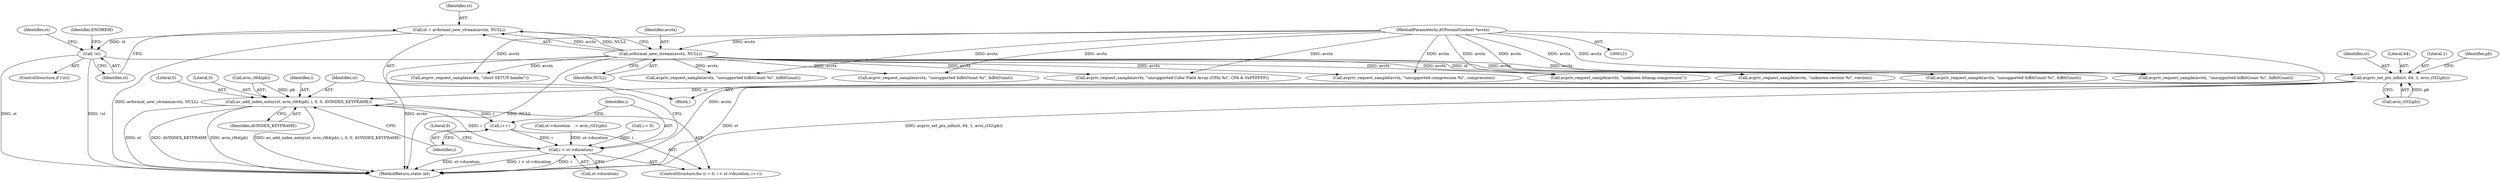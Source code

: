 digraph "0_FFmpeg_7e80b63ecd259d69d383623e75b318bf2bd491f6@pointer" {
"1000142" [label="(Call,st = avformat_new_stream(avctx, NULL))"];
"1000144" [label="(Call,avformat_new_stream(avctx, NULL))"];
"1000122" [label="(MethodParameterIn,AVFormatContext *avctx)"];
"1000148" [label="(Call,!st)"];
"1000367" [label="(Call,avpriv_set_pts_info(st, 64, 1, avio_rl32(pb)))"];
"1000764" [label="(Call,av_add_index_entry(st, avio_rl64(pb), i, 0, 0, AVINDEX_KEYFRAME))"];
"1000762" [label="(Call,i++)"];
"1000757" [label="(Call,i < st->duration)"];
"1000625" [label="(Call,avpriv_request_sample(avctx, \"unsupported Color Field Array (CFA) %i\", CFA & 0xFFFFFF))"];
"1000142" [label="(Call,st = avformat_new_stream(avctx, NULL))"];
"1000763" [label="(Identifier,i)"];
"1000753" [label="(ControlStructure,for (i = 0; i < st->duration; i++))"];
"1000368" [label="(Identifier,st)"];
"1000757" [label="(Call,i < st->duration)"];
"1000145" [label="(Identifier,avctx)"];
"1000199" [label="(Call,st->duration    = avio_rl32(pb))"];
"1000303" [label="(Call,avpriv_request_sample(avctx, \"unknown bitmap compression\"))"];
"1000770" [label="(Literal,0)"];
"1000371" [label="(Call,avio_rl32(pb))"];
"1000537" [label="(Call,avpriv_request_sample(avctx, \"unsupported biBitCount %i\", biBitCount))"];
"1000144" [label="(Call,avformat_new_stream(avctx, NULL))"];
"1000369" [label="(Literal,64)"];
"1000764" [label="(Call,av_add_index_entry(st, avio_rl64(pb), i, 0, 0, AVINDEX_KEYFRAME))"];
"1000769" [label="(Literal,0)"];
"1000765" [label="(Identifier,st)"];
"1000766" [label="(Call,avio_rl64(pb))"];
"1000759" [label="(Call,st->duration)"];
"1000774" [label="(MethodReturn,static int)"];
"1000582" [label="(Call,avpriv_request_sample(avctx, \"unsupported biBitCount %i\", biBitCount))"];
"1000123" [label="(Block,)"];
"1000190" [label="(Call,avpriv_request_sample(avctx, \"unknown version %i\", version))"];
"1000147" [label="(ControlStructure,if (!st))"];
"1000754" [label="(Call,i = 0)"];
"1000156" [label="(Identifier,st)"];
"1000152" [label="(Identifier,ENOMEM)"];
"1000635" [label="(Call,avpriv_request_sample(avctx, \"unsupported compression %i\", compression))"];
"1000370" [label="(Literal,1)"];
"1000367" [label="(Call,avpriv_set_pts_info(st, 64, 1, avio_rl32(pb)))"];
"1000149" [label="(Identifier,st)"];
"1000617" [label="(Call,avpriv_request_sample(avctx, \"unsupported biBitCount %i\", biBitCount))"];
"1000334" [label="(Call,avpriv_request_sample(avctx, \"short SETUP header\"))"];
"1000271" [label="(Call,avpriv_request_sample(avctx, \"unsupported biBitCount %i\", biBitCount))"];
"1000771" [label="(Identifier,AVINDEX_KEYFRAME)"];
"1000148" [label="(Call,!st)"];
"1000768" [label="(Identifier,i)"];
"1000122" [label="(MethodParameterIn,AVFormatContext *avctx)"];
"1000143" [label="(Identifier,st)"];
"1000758" [label="(Identifier,i)"];
"1000146" [label="(Identifier,NULL)"];
"1000762" [label="(Call,i++)"];
"1000374" [label="(Identifier,pb)"];
"1000773" [label="(Literal,0)"];
"1000142" -> "1000123"  [label="AST: "];
"1000142" -> "1000144"  [label="CFG: "];
"1000143" -> "1000142"  [label="AST: "];
"1000144" -> "1000142"  [label="AST: "];
"1000149" -> "1000142"  [label="CFG: "];
"1000142" -> "1000774"  [label="DDG: avformat_new_stream(avctx, NULL)"];
"1000144" -> "1000142"  [label="DDG: avctx"];
"1000144" -> "1000142"  [label="DDG: NULL"];
"1000142" -> "1000148"  [label="DDG: st"];
"1000144" -> "1000146"  [label="CFG: "];
"1000145" -> "1000144"  [label="AST: "];
"1000146" -> "1000144"  [label="AST: "];
"1000144" -> "1000774"  [label="DDG: avctx"];
"1000144" -> "1000774"  [label="DDG: NULL"];
"1000122" -> "1000144"  [label="DDG: avctx"];
"1000144" -> "1000190"  [label="DDG: avctx"];
"1000144" -> "1000271"  [label="DDG: avctx"];
"1000144" -> "1000303"  [label="DDG: avctx"];
"1000144" -> "1000334"  [label="DDG: avctx"];
"1000144" -> "1000537"  [label="DDG: avctx"];
"1000144" -> "1000582"  [label="DDG: avctx"];
"1000144" -> "1000617"  [label="DDG: avctx"];
"1000144" -> "1000625"  [label="DDG: avctx"];
"1000144" -> "1000635"  [label="DDG: avctx"];
"1000122" -> "1000121"  [label="AST: "];
"1000122" -> "1000774"  [label="DDG: avctx"];
"1000122" -> "1000190"  [label="DDG: avctx"];
"1000122" -> "1000271"  [label="DDG: avctx"];
"1000122" -> "1000303"  [label="DDG: avctx"];
"1000122" -> "1000334"  [label="DDG: avctx"];
"1000122" -> "1000537"  [label="DDG: avctx"];
"1000122" -> "1000582"  [label="DDG: avctx"];
"1000122" -> "1000617"  [label="DDG: avctx"];
"1000122" -> "1000625"  [label="DDG: avctx"];
"1000122" -> "1000635"  [label="DDG: avctx"];
"1000148" -> "1000147"  [label="AST: "];
"1000148" -> "1000149"  [label="CFG: "];
"1000149" -> "1000148"  [label="AST: "];
"1000152" -> "1000148"  [label="CFG: "];
"1000156" -> "1000148"  [label="CFG: "];
"1000148" -> "1000774"  [label="DDG: !st"];
"1000148" -> "1000774"  [label="DDG: st"];
"1000148" -> "1000367"  [label="DDG: st"];
"1000367" -> "1000123"  [label="AST: "];
"1000367" -> "1000371"  [label="CFG: "];
"1000368" -> "1000367"  [label="AST: "];
"1000369" -> "1000367"  [label="AST: "];
"1000370" -> "1000367"  [label="AST: "];
"1000371" -> "1000367"  [label="AST: "];
"1000374" -> "1000367"  [label="CFG: "];
"1000367" -> "1000774"  [label="DDG: st"];
"1000367" -> "1000774"  [label="DDG: avpriv_set_pts_info(st, 64, 1, avio_rl32(pb))"];
"1000371" -> "1000367"  [label="DDG: pb"];
"1000367" -> "1000764"  [label="DDG: st"];
"1000764" -> "1000753"  [label="AST: "];
"1000764" -> "1000771"  [label="CFG: "];
"1000765" -> "1000764"  [label="AST: "];
"1000766" -> "1000764"  [label="AST: "];
"1000768" -> "1000764"  [label="AST: "];
"1000769" -> "1000764"  [label="AST: "];
"1000770" -> "1000764"  [label="AST: "];
"1000771" -> "1000764"  [label="AST: "];
"1000763" -> "1000764"  [label="CFG: "];
"1000764" -> "1000774"  [label="DDG: avio_rl64(pb)"];
"1000764" -> "1000774"  [label="DDG: av_add_index_entry(st, avio_rl64(pb), i, 0, 0, AVINDEX_KEYFRAME)"];
"1000764" -> "1000774"  [label="DDG: st"];
"1000764" -> "1000774"  [label="DDG: AVINDEX_KEYFRAME"];
"1000764" -> "1000762"  [label="DDG: i"];
"1000766" -> "1000764"  [label="DDG: pb"];
"1000757" -> "1000764"  [label="DDG: i"];
"1000762" -> "1000753"  [label="AST: "];
"1000762" -> "1000763"  [label="CFG: "];
"1000763" -> "1000762"  [label="AST: "];
"1000758" -> "1000762"  [label="CFG: "];
"1000762" -> "1000757"  [label="DDG: i"];
"1000757" -> "1000753"  [label="AST: "];
"1000757" -> "1000759"  [label="CFG: "];
"1000758" -> "1000757"  [label="AST: "];
"1000759" -> "1000757"  [label="AST: "];
"1000765" -> "1000757"  [label="CFG: "];
"1000773" -> "1000757"  [label="CFG: "];
"1000757" -> "1000774"  [label="DDG: i < st->duration"];
"1000757" -> "1000774"  [label="DDG: i"];
"1000757" -> "1000774"  [label="DDG: st->duration"];
"1000754" -> "1000757"  [label="DDG: i"];
"1000199" -> "1000757"  [label="DDG: st->duration"];
}
